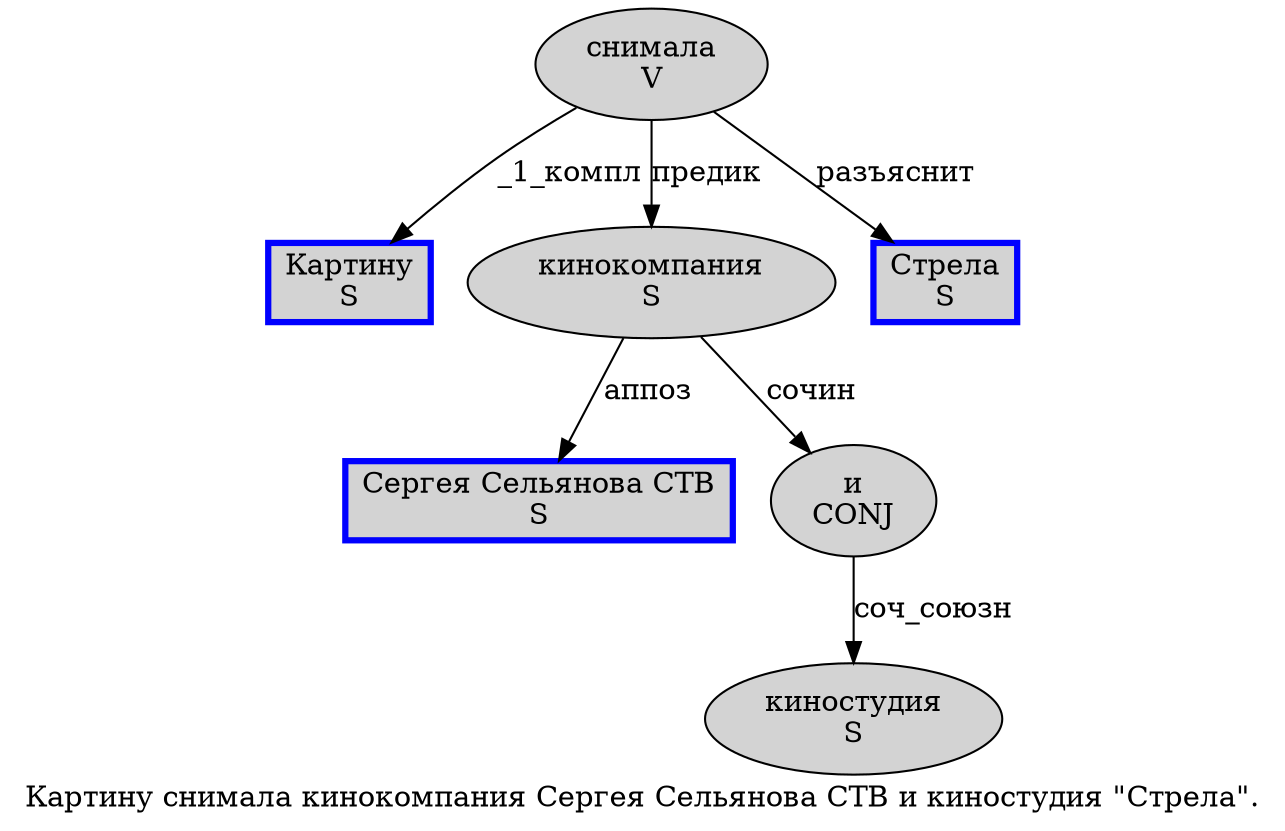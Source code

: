 digraph SENTENCE_1207 {
	graph [label="Картину снимала кинокомпания Сергея Сельянова СТВ и киностудия \"Стрела\"."]
	node [style=filled]
		0 [label="Картину
S" color=blue fillcolor=lightgray penwidth=3 shape=box]
		1 [label="снимала
V" color="" fillcolor=lightgray penwidth=1 shape=ellipse]
		2 [label="кинокомпания
S" color="" fillcolor=lightgray penwidth=1 shape=ellipse]
		3 [label="Сергея Сельянова СТВ
S" color=blue fillcolor=lightgray penwidth=3 shape=box]
		4 [label="и
CONJ" color="" fillcolor=lightgray penwidth=1 shape=ellipse]
		5 [label="киностудия
S" color="" fillcolor=lightgray penwidth=1 shape=ellipse]
		7 [label="Стрела
S" color=blue fillcolor=lightgray penwidth=3 shape=box]
			2 -> 3 [label="аппоз"]
			2 -> 4 [label="сочин"]
			1 -> 0 [label="_1_компл"]
			1 -> 2 [label="предик"]
			1 -> 7 [label="разъяснит"]
			4 -> 5 [label="соч_союзн"]
}